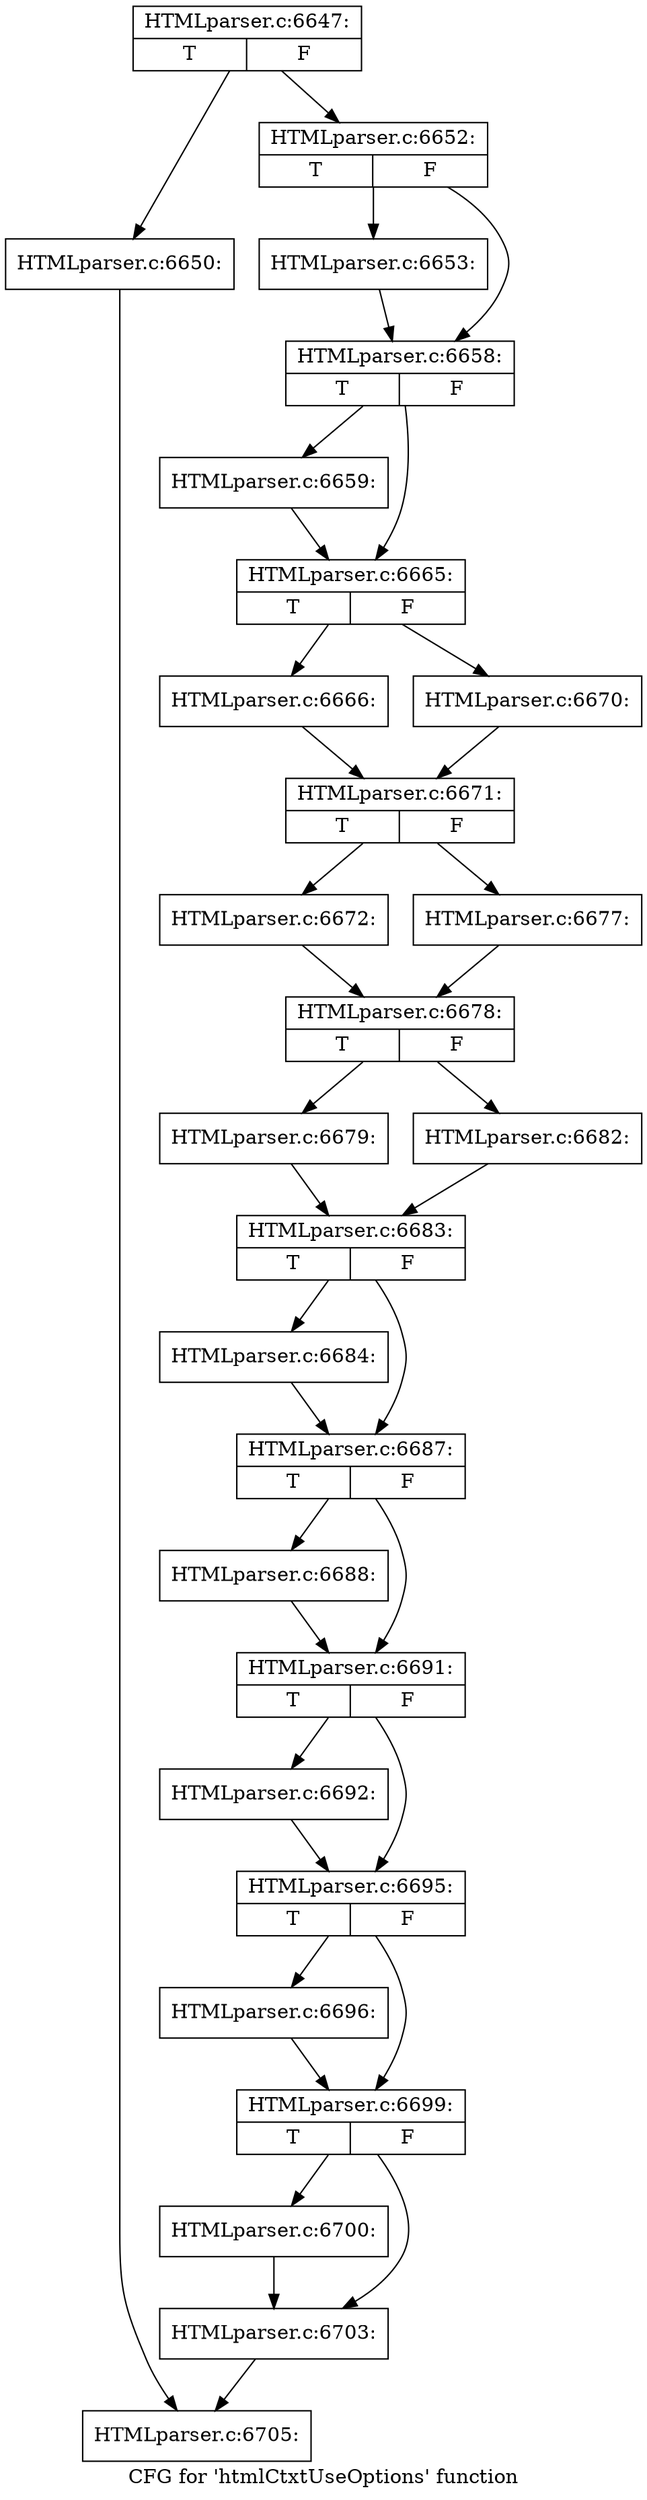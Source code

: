 digraph "CFG for 'htmlCtxtUseOptions' function" {
	label="CFG for 'htmlCtxtUseOptions' function";

	Node0x3d69150 [shape=record,label="{HTMLparser.c:6647:|{<s0>T|<s1>F}}"];
	Node0x3d69150 -> Node0x3d68e70;
	Node0x3d69150 -> Node0x3d68ec0;
	Node0x3d68e70 [shape=record,label="{HTMLparser.c:6650:}"];
	Node0x3d68e70 -> Node0x3d83040;
	Node0x3d68ec0 [shape=record,label="{HTMLparser.c:6652:|{<s0>T|<s1>F}}"];
	Node0x3d68ec0 -> Node0x3d83d10;
	Node0x3d68ec0 -> Node0x3d83d60;
	Node0x3d83d10 [shape=record,label="{HTMLparser.c:6653:}"];
	Node0x3d83d10 -> Node0x3d83d60;
	Node0x3d83d60 [shape=record,label="{HTMLparser.c:6658:|{<s0>T|<s1>F}}"];
	Node0x3d83d60 -> Node0x3d853b0;
	Node0x3d83d60 -> Node0x3d85400;
	Node0x3d853b0 [shape=record,label="{HTMLparser.c:6659:}"];
	Node0x3d853b0 -> Node0x3d85400;
	Node0x3d85400 [shape=record,label="{HTMLparser.c:6665:|{<s0>T|<s1>F}}"];
	Node0x3d85400 -> Node0x3d867d0;
	Node0x3d85400 -> Node0x3d86870;
	Node0x3d867d0 [shape=record,label="{HTMLparser.c:6666:}"];
	Node0x3d867d0 -> Node0x3d86820;
	Node0x3d86870 [shape=record,label="{HTMLparser.c:6670:}"];
	Node0x3d86870 -> Node0x3d86820;
	Node0x3d86820 [shape=record,label="{HTMLparser.c:6671:|{<s0>T|<s1>F}}"];
	Node0x3d86820 -> Node0x3d87770;
	Node0x3d86820 -> Node0x3d87810;
	Node0x3d87770 [shape=record,label="{HTMLparser.c:6672:}"];
	Node0x3d87770 -> Node0x3d877c0;
	Node0x3d87810 [shape=record,label="{HTMLparser.c:6677:}"];
	Node0x3d87810 -> Node0x3d877c0;
	Node0x3d877c0 [shape=record,label="{HTMLparser.c:6678:|{<s0>T|<s1>F}}"];
	Node0x3d877c0 -> Node0x3d88640;
	Node0x3d877c0 -> Node0x3d89140;
	Node0x3d88640 [shape=record,label="{HTMLparser.c:6679:}"];
	Node0x3d88640 -> Node0x3d88970;
	Node0x3d89140 [shape=record,label="{HTMLparser.c:6682:}"];
	Node0x3d89140 -> Node0x3d88970;
	Node0x3d88970 [shape=record,label="{HTMLparser.c:6683:|{<s0>T|<s1>F}}"];
	Node0x3d88970 -> Node0x3d89c60;
	Node0x3d88970 -> Node0x3d89cb0;
	Node0x3d89c60 [shape=record,label="{HTMLparser.c:6684:}"];
	Node0x3d89c60 -> Node0x3d89cb0;
	Node0x3d89cb0 [shape=record,label="{HTMLparser.c:6687:|{<s0>T|<s1>F}}"];
	Node0x3d89cb0 -> Node0x3d8a610;
	Node0x3d89cb0 -> Node0x3d8a660;
	Node0x3d8a610 [shape=record,label="{HTMLparser.c:6688:}"];
	Node0x3d8a610 -> Node0x3d8a660;
	Node0x3d8a660 [shape=record,label="{HTMLparser.c:6691:|{<s0>T|<s1>F}}"];
	Node0x3d8a660 -> Node0x3d8afc0;
	Node0x3d8a660 -> Node0x3d8b010;
	Node0x3d8afc0 [shape=record,label="{HTMLparser.c:6692:}"];
	Node0x3d8afc0 -> Node0x3d8b010;
	Node0x3d8b010 [shape=record,label="{HTMLparser.c:6695:|{<s0>T|<s1>F}}"];
	Node0x3d8b010 -> Node0x3d8b970;
	Node0x3d8b010 -> Node0x3d8b9c0;
	Node0x3d8b970 [shape=record,label="{HTMLparser.c:6696:}"];
	Node0x3d8b970 -> Node0x3d8b9c0;
	Node0x3d8b9c0 [shape=record,label="{HTMLparser.c:6699:|{<s0>T|<s1>F}}"];
	Node0x3d8b9c0 -> Node0x3d8c320;
	Node0x3d8b9c0 -> Node0x3d8c370;
	Node0x3d8c320 [shape=record,label="{HTMLparser.c:6700:}"];
	Node0x3d8c320 -> Node0x3d8c370;
	Node0x3d8c370 [shape=record,label="{HTMLparser.c:6703:}"];
	Node0x3d8c370 -> Node0x3d83040;
	Node0x3d83040 [shape=record,label="{HTMLparser.c:6705:}"];
}
